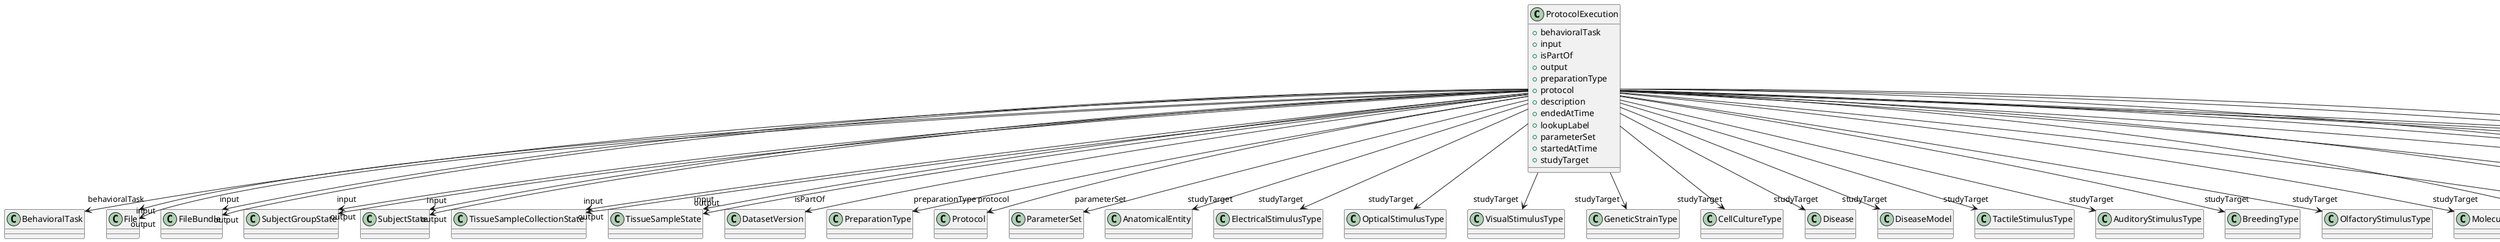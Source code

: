 @startuml
class ProtocolExecution {
+behavioralTask
+input
+isPartOf
+output
+preparationType
+protocol
+description
+endedAtTime
+lookupLabel
+parameterSet
+startedAtTime
+studyTarget

}
ProtocolExecution -d-> "behavioralTask" BehavioralTask
ProtocolExecution -d-> "input" File
ProtocolExecution -d-> "input" FileBundle
ProtocolExecution -d-> "input" SubjectGroupState
ProtocolExecution -d-> "input" SubjectState
ProtocolExecution -d-> "input" TissueSampleCollectionState
ProtocolExecution -d-> "input" TissueSampleState
ProtocolExecution -d-> "isPartOf" DatasetVersion
ProtocolExecution -d-> "output" File
ProtocolExecution -d-> "output" FileBundle
ProtocolExecution -d-> "output" SubjectGroupState
ProtocolExecution -d-> "output" SubjectState
ProtocolExecution -d-> "output" TissueSampleCollectionState
ProtocolExecution -d-> "output" TissueSampleState
ProtocolExecution -d-> "preparationType" PreparationType
ProtocolExecution -d-> "protocol" Protocol
ProtocolExecution -d-> "parameterSet" ParameterSet
ProtocolExecution -d-> "studyTarget" AnatomicalEntity
ProtocolExecution -d-> "studyTarget" ElectricalStimulusType
ProtocolExecution -d-> "studyTarget" OpticalStimulusType
ProtocolExecution -d-> "studyTarget" VisualStimulusType
ProtocolExecution -d-> "studyTarget" GeneticStrainType
ProtocolExecution -d-> "studyTarget" CellCultureType
ProtocolExecution -d-> "studyTarget" Disease
ProtocolExecution -d-> "studyTarget" DiseaseModel
ProtocolExecution -d-> "studyTarget" TactileStimulusType
ProtocolExecution -d-> "studyTarget" AuditoryStimulusType
ProtocolExecution -d-> "studyTarget" BreedingType
ProtocolExecution -d-> "studyTarget" OlfactoryStimulusType
ProtocolExecution -d-> "studyTarget" MolecularEntity
ProtocolExecution -d-> "studyTarget" CellType
ProtocolExecution -d-> "studyTarget" GustatoryStimulusType
ProtocolExecution -d-> "studyTarget" BiologicalSex
ProtocolExecution -d-> "studyTarget" UBERONParcellation
ProtocolExecution -d-> "studyTarget" Organ
ProtocolExecution -d-> "studyTarget" Handedness
ProtocolExecution -d-> "studyTarget" OrganismSubstance
ProtocolExecution -d-> "studyTarget" Species
ProtocolExecution -d-> "studyTarget" TermSuggestion
ProtocolExecution -d-> "studyTarget" SubcellularEntity
ProtocolExecution -d-> "studyTarget" BiologicalOrder
ProtocolExecution -d-> "studyTarget" OrganismSystem

@enduml